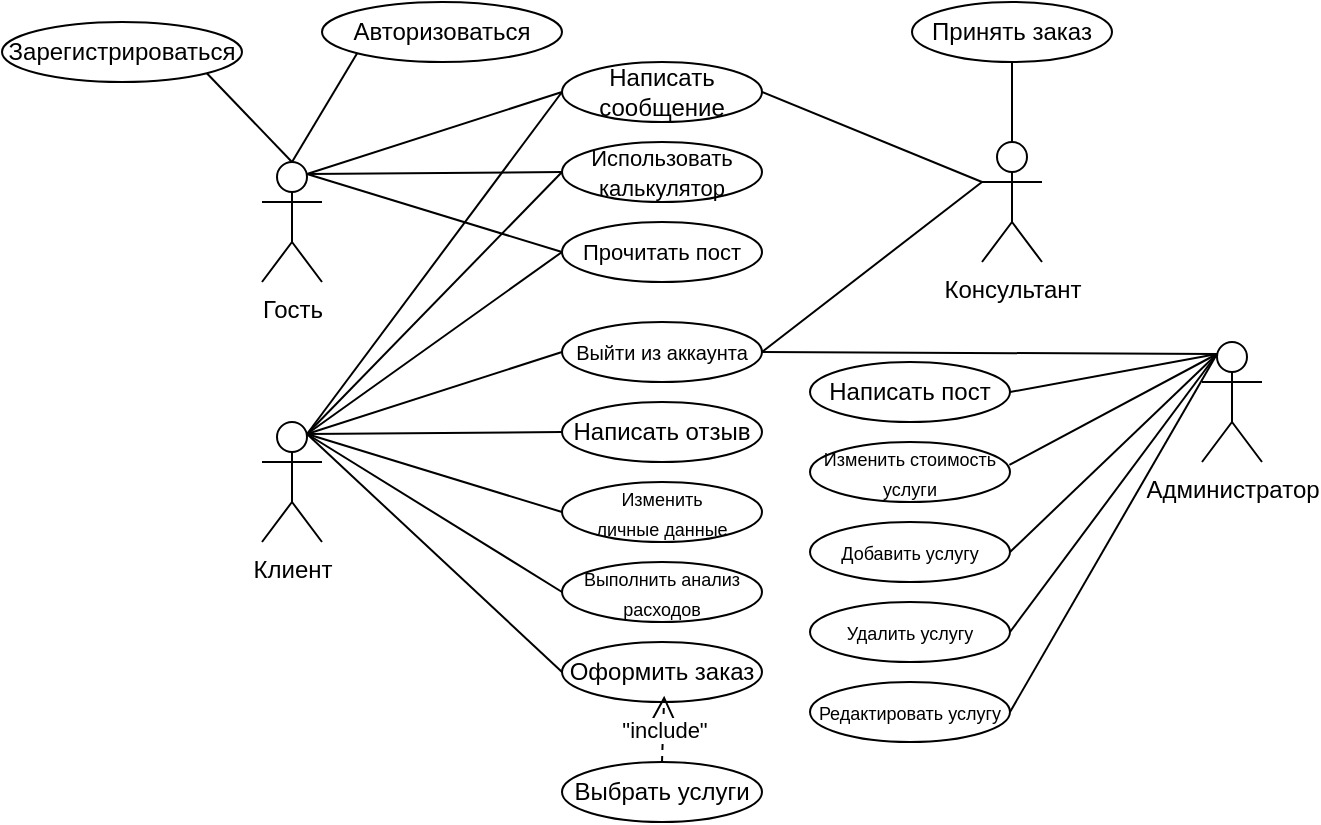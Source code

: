 <mxfile version="25.0.3">
  <diagram name="Страница — 1" id="DRzDfDwxR9qo51_UMOIM">
    <mxGraphModel dx="792" dy="452" grid="0" gridSize="10" guides="1" tooltips="1" connect="1" arrows="1" fold="1" page="1" pageScale="1" pageWidth="827" pageHeight="1169" math="0" shadow="0">
      <root>
        <mxCell id="0" />
        <mxCell id="1" parent="0" />
        <mxCell id="4b1qs6N_Xy6fYBynXDgJ-1" value="Гость" style="shape=umlActor;verticalLabelPosition=bottom;verticalAlign=top;html=1;" vertex="1" parent="1">
          <mxGeometry x="140" y="160" width="30" height="60" as="geometry" />
        </mxCell>
        <mxCell id="4b1qs6N_Xy6fYBynXDgJ-2" value="Администратор" style="shape=umlActor;verticalLabelPosition=bottom;verticalAlign=top;html=1;" vertex="1" parent="1">
          <mxGeometry x="610" y="250" width="30" height="60" as="geometry" />
        </mxCell>
        <mxCell id="4b1qs6N_Xy6fYBynXDgJ-3" value="Клиент" style="shape=umlActor;verticalLabelPosition=bottom;verticalAlign=top;html=1;" vertex="1" parent="1">
          <mxGeometry x="140" y="290" width="30" height="60" as="geometry" />
        </mxCell>
        <mxCell id="4b1qs6N_Xy6fYBynXDgJ-4" value="Консультант" style="shape=umlActor;verticalLabelPosition=bottom;verticalAlign=top;html=1;" vertex="1" parent="1">
          <mxGeometry x="500" y="150" width="30" height="60" as="geometry" />
        </mxCell>
        <mxCell id="4b1qs6N_Xy6fYBynXDgJ-6" value="Написать сообщение" style="ellipse;whiteSpace=wrap;html=1;" vertex="1" parent="1">
          <mxGeometry x="290" y="110" width="100" height="30" as="geometry" />
        </mxCell>
        <mxCell id="4b1qs6N_Xy6fYBynXDgJ-8" value="" style="endArrow=none;endFill=0;endSize=12;html=1;rounded=0;exitX=1;exitY=0.5;exitDx=0;exitDy=0;" edge="1" parent="1" source="4b1qs6N_Xy6fYBynXDgJ-6">
          <mxGeometry width="160" relative="1" as="geometry">
            <mxPoint x="350" y="240" as="sourcePoint" />
            <mxPoint x="500" y="170" as="targetPoint" />
          </mxGeometry>
        </mxCell>
        <mxCell id="4b1qs6N_Xy6fYBynXDgJ-9" value="" style="endArrow=none;endFill=0;endSize=12;html=1;rounded=0;entryX=0;entryY=0.5;entryDx=0;entryDy=0;exitX=0.75;exitY=0.1;exitDx=0;exitDy=0;exitPerimeter=0;" edge="1" parent="1" source="4b1qs6N_Xy6fYBynXDgJ-1" target="4b1qs6N_Xy6fYBynXDgJ-6">
          <mxGeometry width="160" relative="1" as="geometry">
            <mxPoint x="190" y="160" as="sourcePoint" />
            <mxPoint x="290" y="205" as="targetPoint" />
          </mxGeometry>
        </mxCell>
        <mxCell id="4b1qs6N_Xy6fYBynXDgJ-10" value="Принять заказ" style="ellipse;whiteSpace=wrap;html=1;" vertex="1" parent="1">
          <mxGeometry x="465" y="80" width="100" height="30" as="geometry" />
        </mxCell>
        <mxCell id="4b1qs6N_Xy6fYBynXDgJ-11" value="" style="endArrow=none;endFill=0;endSize=12;html=1;rounded=0;exitX=0.5;exitY=1;exitDx=0;exitDy=0;entryX=0.5;entryY=0;entryDx=0;entryDy=0;entryPerimeter=0;" edge="1" parent="1" source="4b1qs6N_Xy6fYBynXDgJ-10" target="4b1qs6N_Xy6fYBynXDgJ-4">
          <mxGeometry width="160" relative="1" as="geometry">
            <mxPoint x="400" y="135" as="sourcePoint" />
            <mxPoint x="528" y="176" as="targetPoint" />
          </mxGeometry>
        </mxCell>
        <mxCell id="4b1qs6N_Xy6fYBynXDgJ-13" value="Оформить заказ" style="ellipse;whiteSpace=wrap;html=1;" vertex="1" parent="1">
          <mxGeometry x="290" y="400" width="100" height="30" as="geometry" />
        </mxCell>
        <mxCell id="4b1qs6N_Xy6fYBynXDgJ-16" value="&lt;font style=&quot;font-size: 11px;&quot;&gt;Использовать калькулятор&lt;/font&gt;" style="ellipse;whiteSpace=wrap;html=1;" vertex="1" parent="1">
          <mxGeometry x="290" y="150" width="100" height="30" as="geometry" />
        </mxCell>
        <mxCell id="4b1qs6N_Xy6fYBynXDgJ-17" value="" style="endArrow=none;endFill=0;endSize=12;html=1;rounded=0;entryX=0;entryY=0.5;entryDx=0;entryDy=0;exitX=0.75;exitY=0.1;exitDx=0;exitDy=0;exitPerimeter=0;" edge="1" parent="1" source="4b1qs6N_Xy6fYBynXDgJ-1" target="4b1qs6N_Xy6fYBynXDgJ-16">
          <mxGeometry width="160" relative="1" as="geometry">
            <mxPoint x="173" y="176" as="sourcePoint" />
            <mxPoint x="300" y="135" as="targetPoint" />
          </mxGeometry>
        </mxCell>
        <mxCell id="4b1qs6N_Xy6fYBynXDgJ-18" value="&lt;font style=&quot;font-size: 11px;&quot;&gt;Прочитать пост&lt;/font&gt;" style="ellipse;whiteSpace=wrap;html=1;" vertex="1" parent="1">
          <mxGeometry x="290" y="190" width="100" height="30" as="geometry" />
        </mxCell>
        <mxCell id="4b1qs6N_Xy6fYBynXDgJ-19" value="" style="endArrow=none;endFill=0;endSize=12;html=1;rounded=0;entryX=0;entryY=0.5;entryDx=0;entryDy=0;exitX=0.75;exitY=0.1;exitDx=0;exitDy=0;exitPerimeter=0;" edge="1" parent="1" source="4b1qs6N_Xy6fYBynXDgJ-1" target="4b1qs6N_Xy6fYBynXDgJ-18">
          <mxGeometry width="160" relative="1" as="geometry">
            <mxPoint x="173" y="176" as="sourcePoint" />
            <mxPoint x="300" y="175" as="targetPoint" />
          </mxGeometry>
        </mxCell>
        <mxCell id="4b1qs6N_Xy6fYBynXDgJ-20" value="Написать отзыв" style="ellipse;whiteSpace=wrap;html=1;" vertex="1" parent="1">
          <mxGeometry x="290" y="280" width="100" height="30" as="geometry" />
        </mxCell>
        <mxCell id="4b1qs6N_Xy6fYBynXDgJ-21" value="" style="endArrow=none;endFill=0;endSize=12;html=1;rounded=0;entryX=0;entryY=0.5;entryDx=0;entryDy=0;exitX=0.75;exitY=0.1;exitDx=0;exitDy=0;exitPerimeter=0;" edge="1" parent="1" source="4b1qs6N_Xy6fYBynXDgJ-3" target="4b1qs6N_Xy6fYBynXDgJ-13">
          <mxGeometry width="160" relative="1" as="geometry">
            <mxPoint x="170" y="311" as="sourcePoint" />
            <mxPoint x="297" y="310" as="targetPoint" />
          </mxGeometry>
        </mxCell>
        <mxCell id="4b1qs6N_Xy6fYBynXDgJ-22" value="" style="endArrow=none;endFill=0;endSize=12;html=1;rounded=0;entryX=0;entryY=0.5;entryDx=0;entryDy=0;exitX=0.75;exitY=0.1;exitDx=0;exitDy=0;exitPerimeter=0;" edge="1" parent="1" source="4b1qs6N_Xy6fYBynXDgJ-3" target="4b1qs6N_Xy6fYBynXDgJ-20">
          <mxGeometry width="160" relative="1" as="geometry">
            <mxPoint x="163" y="345.5" as="sourcePoint" />
            <mxPoint x="290" y="344.5" as="targetPoint" />
          </mxGeometry>
        </mxCell>
        <mxCell id="4b1qs6N_Xy6fYBynXDgJ-23" value="&lt;font style=&quot;font-size: 9px;&quot;&gt;Изменить &lt;br&gt;личные данные&lt;/font&gt;" style="ellipse;whiteSpace=wrap;html=1;" vertex="1" parent="1">
          <mxGeometry x="290" y="320" width="100" height="30" as="geometry" />
        </mxCell>
        <mxCell id="4b1qs6N_Xy6fYBynXDgJ-24" value="" style="endArrow=none;endFill=0;endSize=12;html=1;rounded=0;entryX=0;entryY=0.5;entryDx=0;entryDy=0;exitX=0.75;exitY=0.1;exitDx=0;exitDy=0;exitPerimeter=0;" edge="1" parent="1" source="4b1qs6N_Xy6fYBynXDgJ-3" target="4b1qs6N_Xy6fYBynXDgJ-23">
          <mxGeometry width="160" relative="1" as="geometry">
            <mxPoint x="163" y="451" as="sourcePoint" />
            <mxPoint x="290" y="410" as="targetPoint" />
          </mxGeometry>
        </mxCell>
        <mxCell id="4b1qs6N_Xy6fYBynXDgJ-25" value="&lt;font style=&quot;font-size: 9px;&quot;&gt;Выполнить&amp;nbsp;&lt;span style=&quot;background-color: initial;&quot;&gt;анализ расходов&lt;/span&gt;&lt;/font&gt;" style="ellipse;whiteSpace=wrap;html=1;" vertex="1" parent="1">
          <mxGeometry x="290" y="360" width="100" height="30" as="geometry" />
        </mxCell>
        <mxCell id="4b1qs6N_Xy6fYBynXDgJ-26" value="" style="endArrow=none;endFill=0;endSize=12;html=1;rounded=0;entryX=0;entryY=0.5;entryDx=0;entryDy=0;exitX=0.75;exitY=0.1;exitDx=0;exitDy=0;exitPerimeter=0;" edge="1" parent="1" source="4b1qs6N_Xy6fYBynXDgJ-3" target="4b1qs6N_Xy6fYBynXDgJ-25">
          <mxGeometry width="160" relative="1" as="geometry">
            <mxPoint x="173" y="346" as="sourcePoint" />
            <mxPoint x="300" y="345" as="targetPoint" />
          </mxGeometry>
        </mxCell>
        <mxCell id="4b1qs6N_Xy6fYBynXDgJ-27" value="Выбрать услуги" style="ellipse;whiteSpace=wrap;html=1;" vertex="1" parent="1">
          <mxGeometry x="290" y="460" width="100" height="30" as="geometry" />
        </mxCell>
        <mxCell id="4b1qs6N_Xy6fYBynXDgJ-28" value="&quot;include&quot;" style="endArrow=open;endSize=12;dashed=1;html=1;rounded=0;exitX=0.5;exitY=0;exitDx=0;exitDy=0;entryX=0.511;entryY=0.895;entryDx=0;entryDy=0;entryPerimeter=0;" edge="1" parent="1" source="4b1qs6N_Xy6fYBynXDgJ-27" target="4b1qs6N_Xy6fYBynXDgJ-13">
          <mxGeometry width="160" relative="1" as="geometry">
            <mxPoint x="340" y="250" as="sourcePoint" />
            <mxPoint x="390" y="295" as="targetPoint" />
            <mxPoint as="offset" />
          </mxGeometry>
        </mxCell>
        <mxCell id="4b1qs6N_Xy6fYBynXDgJ-29" value="Зарегистрироваться" style="ellipse;whiteSpace=wrap;html=1;" vertex="1" parent="1">
          <mxGeometry x="10" y="90" width="120" height="30" as="geometry" />
        </mxCell>
        <mxCell id="4b1qs6N_Xy6fYBynXDgJ-30" value="" style="endArrow=none;endFill=0;endSize=12;html=1;rounded=0;entryX=1;entryY=1;entryDx=0;entryDy=0;exitX=0.5;exitY=0;exitDx=0;exitDy=0;exitPerimeter=0;" edge="1" parent="1" source="4b1qs6N_Xy6fYBynXDgJ-1" target="4b1qs6N_Xy6fYBynXDgJ-29">
          <mxGeometry width="160" relative="1" as="geometry">
            <mxPoint x="173" y="176" as="sourcePoint" />
            <mxPoint x="300" y="135" as="targetPoint" />
          </mxGeometry>
        </mxCell>
        <mxCell id="4b1qs6N_Xy6fYBynXDgJ-31" value="Авторизоваться" style="ellipse;whiteSpace=wrap;html=1;" vertex="1" parent="1">
          <mxGeometry x="170" y="80" width="120" height="30" as="geometry" />
        </mxCell>
        <mxCell id="4b1qs6N_Xy6fYBynXDgJ-33" value="" style="endArrow=none;endFill=0;endSize=12;html=1;rounded=0;exitX=0.5;exitY=0;exitDx=0;exitDy=0;exitPerimeter=0;entryX=0;entryY=1;entryDx=0;entryDy=0;" edge="1" parent="1" source="4b1qs6N_Xy6fYBynXDgJ-1" target="4b1qs6N_Xy6fYBynXDgJ-31">
          <mxGeometry width="160" relative="1" as="geometry">
            <mxPoint x="165" y="170" as="sourcePoint" />
            <mxPoint x="190" y="130" as="targetPoint" />
          </mxGeometry>
        </mxCell>
        <mxCell id="4b1qs6N_Xy6fYBynXDgJ-34" value="" style="endArrow=none;endFill=0;endSize=12;html=1;rounded=0;entryX=0;entryY=0.5;entryDx=0;entryDy=0;exitX=0.75;exitY=0.1;exitDx=0;exitDy=0;exitPerimeter=0;" edge="1" parent="1" source="4b1qs6N_Xy6fYBynXDgJ-3" target="4b1qs6N_Xy6fYBynXDgJ-18">
          <mxGeometry width="160" relative="1" as="geometry">
            <mxPoint x="150" y="291" as="sourcePoint" />
            <mxPoint x="277" y="250" as="targetPoint" />
          </mxGeometry>
        </mxCell>
        <mxCell id="4b1qs6N_Xy6fYBynXDgJ-35" value="" style="endArrow=none;endFill=0;endSize=12;html=1;rounded=0;entryX=0;entryY=0.5;entryDx=0;entryDy=0;exitX=0.75;exitY=0.1;exitDx=0;exitDy=0;exitPerimeter=0;" edge="1" parent="1" source="4b1qs6N_Xy6fYBynXDgJ-3" target="4b1qs6N_Xy6fYBynXDgJ-16">
          <mxGeometry width="160" relative="1" as="geometry">
            <mxPoint x="110" y="330" as="sourcePoint" />
            <mxPoint x="237" y="199" as="targetPoint" />
          </mxGeometry>
        </mxCell>
        <mxCell id="4b1qs6N_Xy6fYBynXDgJ-36" value="" style="endArrow=none;endFill=0;endSize=12;html=1;rounded=0;entryX=0;entryY=0.5;entryDx=0;entryDy=0;exitX=0.75;exitY=0.1;exitDx=0;exitDy=0;exitPerimeter=0;" edge="1" parent="1" source="4b1qs6N_Xy6fYBynXDgJ-3" target="4b1qs6N_Xy6fYBynXDgJ-6">
          <mxGeometry width="160" relative="1" as="geometry">
            <mxPoint x="150" y="320" as="sourcePoint" />
            <mxPoint x="277" y="149" as="targetPoint" />
          </mxGeometry>
        </mxCell>
        <mxCell id="4b1qs6N_Xy6fYBynXDgJ-37" value="&lt;span style=&quot;font-size: 10px;&quot;&gt;Выйти из аккаунта&lt;/span&gt;" style="ellipse;whiteSpace=wrap;html=1;" vertex="1" parent="1">
          <mxGeometry x="290" y="240" width="100" height="30" as="geometry" />
        </mxCell>
        <mxCell id="4b1qs6N_Xy6fYBynXDgJ-38" value="" style="endArrow=none;endFill=0;endSize=12;html=1;rounded=0;entryX=0;entryY=0.5;entryDx=0;entryDy=0;exitX=0.75;exitY=0.1;exitDx=0;exitDy=0;exitPerimeter=0;" edge="1" parent="1" source="4b1qs6N_Xy6fYBynXDgJ-3" target="4b1qs6N_Xy6fYBynXDgJ-37">
          <mxGeometry width="160" relative="1" as="geometry">
            <mxPoint x="163" y="360" as="sourcePoint" />
            <mxPoint x="290" y="439" as="targetPoint" />
          </mxGeometry>
        </mxCell>
        <mxCell id="4b1qs6N_Xy6fYBynXDgJ-40" value="Написать пост" style="ellipse;whiteSpace=wrap;html=1;" vertex="1" parent="1">
          <mxGeometry x="414" y="260" width="100" height="30" as="geometry" />
        </mxCell>
        <mxCell id="4b1qs6N_Xy6fYBynXDgJ-41" value="&lt;font style=&quot;font-size: 9px;&quot;&gt;Изменить стоимость услуги&lt;/font&gt;" style="ellipse;whiteSpace=wrap;html=1;" vertex="1" parent="1">
          <mxGeometry x="414" y="300" width="100" height="30" as="geometry" />
        </mxCell>
        <mxCell id="4b1qs6N_Xy6fYBynXDgJ-43" value="" style="endArrow=none;endFill=0;endSize=12;html=1;rounded=0;exitX=1;exitY=0.5;exitDx=0;exitDy=0;entryX=0;entryY=0.333;entryDx=0;entryDy=0;entryPerimeter=0;" edge="1" parent="1" source="4b1qs6N_Xy6fYBynXDgJ-37" target="4b1qs6N_Xy6fYBynXDgJ-4">
          <mxGeometry width="160" relative="1" as="geometry">
            <mxPoint x="400" y="135" as="sourcePoint" />
            <mxPoint x="478" y="166" as="targetPoint" />
          </mxGeometry>
        </mxCell>
        <mxCell id="4b1qs6N_Xy6fYBynXDgJ-44" value="" style="endArrow=none;endFill=0;endSize=12;html=1;rounded=0;exitX=1;exitY=0.5;exitDx=0;exitDy=0;entryX=0.25;entryY=0.1;entryDx=0;entryDy=0;entryPerimeter=0;" edge="1" parent="1" source="4b1qs6N_Xy6fYBynXDgJ-37" target="4b1qs6N_Xy6fYBynXDgJ-2">
          <mxGeometry width="160" relative="1" as="geometry">
            <mxPoint x="400" y="265" as="sourcePoint" />
            <mxPoint x="510" y="180" as="targetPoint" />
          </mxGeometry>
        </mxCell>
        <mxCell id="4b1qs6N_Xy6fYBynXDgJ-45" value="" style="endArrow=none;endFill=0;endSize=12;html=1;rounded=0;exitX=1;exitY=0.5;exitDx=0;exitDy=0;entryX=0.25;entryY=0.1;entryDx=0;entryDy=0;entryPerimeter=0;" edge="1" parent="1" source="4b1qs6N_Xy6fYBynXDgJ-40" target="4b1qs6N_Xy6fYBynXDgJ-2">
          <mxGeometry width="160" relative="1" as="geometry">
            <mxPoint x="400" y="265" as="sourcePoint" />
            <mxPoint x="598" y="266" as="targetPoint" />
          </mxGeometry>
        </mxCell>
        <mxCell id="4b1qs6N_Xy6fYBynXDgJ-46" value="" style="endArrow=none;endFill=0;endSize=12;html=1;rounded=0;exitX=0.997;exitY=0.381;exitDx=0;exitDy=0;entryX=0.25;entryY=0.1;entryDx=0;entryDy=0;entryPerimeter=0;exitPerimeter=0;" edge="1" parent="1" source="4b1qs6N_Xy6fYBynXDgJ-41" target="4b1qs6N_Xy6fYBynXDgJ-2">
          <mxGeometry width="160" relative="1" as="geometry">
            <mxPoint x="524" y="305" as="sourcePoint" />
            <mxPoint x="598" y="266" as="targetPoint" />
          </mxGeometry>
        </mxCell>
        <mxCell id="4b1qs6N_Xy6fYBynXDgJ-47" value="&lt;font style=&quot;font-size: 9px;&quot;&gt;Добавить услугу&lt;/font&gt;" style="ellipse;whiteSpace=wrap;html=1;" vertex="1" parent="1">
          <mxGeometry x="414" y="340" width="100" height="30" as="geometry" />
        </mxCell>
        <mxCell id="4b1qs6N_Xy6fYBynXDgJ-48" value="" style="endArrow=none;endFill=0;endSize=12;html=1;rounded=0;exitX=1;exitY=0.5;exitDx=0;exitDy=0;entryX=0.25;entryY=0.1;entryDx=0;entryDy=0;entryPerimeter=0;" edge="1" parent="1" source="4b1qs6N_Xy6fYBynXDgJ-47" target="4b1qs6N_Xy6fYBynXDgJ-2">
          <mxGeometry width="160" relative="1" as="geometry">
            <mxPoint x="524" y="321" as="sourcePoint" />
            <mxPoint x="598" y="266" as="targetPoint" />
          </mxGeometry>
        </mxCell>
        <mxCell id="4b1qs6N_Xy6fYBynXDgJ-49" value="&lt;font style=&quot;font-size: 9px;&quot;&gt;Удалить услугу&lt;/font&gt;" style="ellipse;whiteSpace=wrap;html=1;" vertex="1" parent="1">
          <mxGeometry x="414" y="380" width="100" height="30" as="geometry" />
        </mxCell>
        <mxCell id="4b1qs6N_Xy6fYBynXDgJ-50" value="" style="endArrow=none;endFill=0;endSize=12;html=1;rounded=0;exitX=1;exitY=0.5;exitDx=0;exitDy=0;entryX=0.25;entryY=0.1;entryDx=0;entryDy=0;entryPerimeter=0;" edge="1" parent="1" source="4b1qs6N_Xy6fYBynXDgJ-49" target="4b1qs6N_Xy6fYBynXDgJ-2">
          <mxGeometry width="160" relative="1" as="geometry">
            <mxPoint x="524" y="365" as="sourcePoint" />
            <mxPoint x="598" y="266" as="targetPoint" />
          </mxGeometry>
        </mxCell>
        <mxCell id="4b1qs6N_Xy6fYBynXDgJ-51" value="&lt;font style=&quot;font-size: 9px;&quot;&gt;Редактировать услугу&lt;/font&gt;" style="ellipse;whiteSpace=wrap;html=1;" vertex="1" parent="1">
          <mxGeometry x="414" y="420" width="100" height="30" as="geometry" />
        </mxCell>
        <mxCell id="4b1qs6N_Xy6fYBynXDgJ-52" value="" style="endArrow=none;endFill=0;endSize=12;html=1;rounded=0;exitX=1;exitY=0.5;exitDx=0;exitDy=0;entryX=0.25;entryY=0.1;entryDx=0;entryDy=0;entryPerimeter=0;" edge="1" parent="1" source="4b1qs6N_Xy6fYBynXDgJ-51" target="4b1qs6N_Xy6fYBynXDgJ-2">
          <mxGeometry width="160" relative="1" as="geometry">
            <mxPoint x="524" y="405" as="sourcePoint" />
            <mxPoint x="618" y="266" as="targetPoint" />
          </mxGeometry>
        </mxCell>
      </root>
    </mxGraphModel>
  </diagram>
</mxfile>
